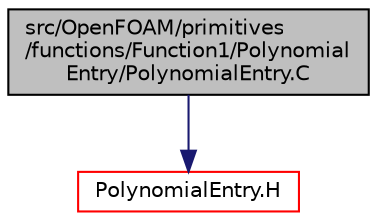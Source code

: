 digraph "src/OpenFOAM/primitives/functions/Function1/PolynomialEntry/PolynomialEntry.C"
{
  bgcolor="transparent";
  edge [fontname="Helvetica",fontsize="10",labelfontname="Helvetica",labelfontsize="10"];
  node [fontname="Helvetica",fontsize="10",shape=record];
  Node1 [label="src/OpenFOAM/primitives\l/functions/Function1/Polynomial\lEntry/PolynomialEntry.C",height=0.2,width=0.4,color="black", fillcolor="grey75", style="filled", fontcolor="black"];
  Node1 -> Node2 [color="midnightblue",fontsize="10",style="solid",fontname="Helvetica"];
  Node2 [label="PolynomialEntry.H",height=0.2,width=0.4,color="red",URL="$a09007.html"];
}
